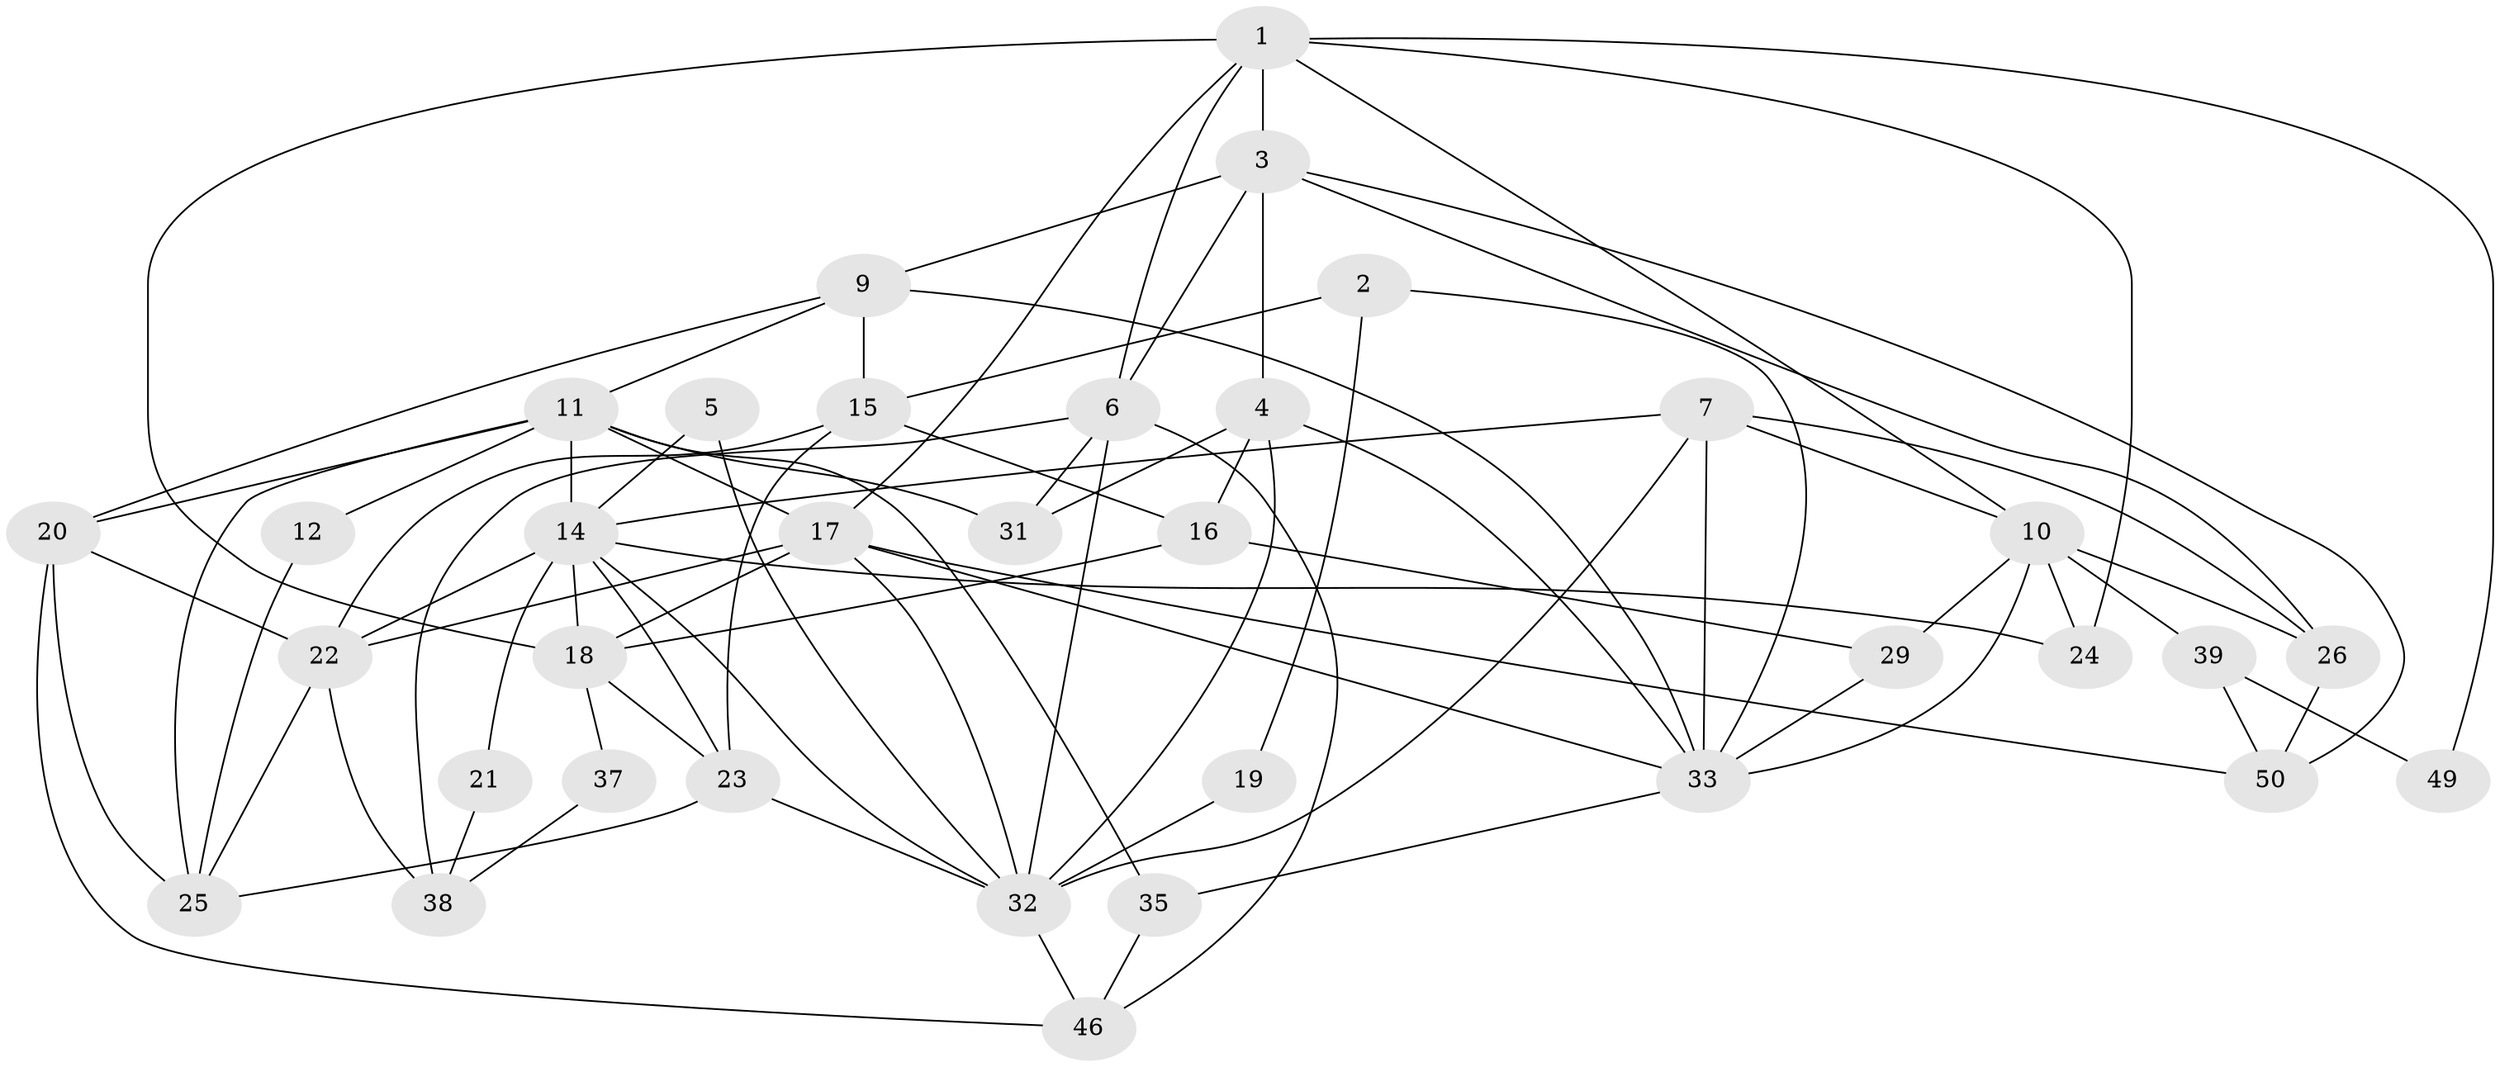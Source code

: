 // Generated by graph-tools (version 1.1) at 2025/24/03/03/25 07:24:00]
// undirected, 35 vertices, 82 edges
graph export_dot {
graph [start="1"]
  node [color=gray90,style=filled];
  1 [super="+48"];
  2;
  3 [super="+13"];
  4;
  5;
  6;
  7 [super="+8"];
  9 [super="+27"];
  10;
  11 [super="+28"];
  12;
  14 [super="+43"];
  15 [super="+47"];
  16 [super="+42"];
  17 [super="+34"];
  18 [super="+41"];
  19;
  20 [super="+45"];
  21;
  22 [super="+51"];
  23;
  24;
  25;
  26 [super="+44"];
  29 [super="+30"];
  31;
  32 [super="+36"];
  33 [super="+40"];
  35;
  37;
  38;
  39;
  46;
  49;
  50;
  1 -- 10;
  1 -- 49;
  1 -- 17;
  1 -- 3;
  1 -- 18;
  1 -- 6;
  1 -- 24;
  2 -- 15;
  2 -- 33;
  2 -- 19;
  3 -- 6;
  3 -- 26;
  3 -- 50;
  3 -- 4;
  3 -- 9;
  4 -- 16;
  4 -- 31;
  4 -- 33;
  4 -- 32;
  5 -- 14;
  5 -- 32;
  6 -- 31;
  6 -- 32;
  6 -- 38;
  6 -- 46;
  7 -- 32;
  7 -- 10;
  7 -- 33;
  7 -- 26;
  7 -- 14;
  9 -- 33;
  9 -- 20;
  9 -- 11;
  9 -- 15;
  10 -- 24;
  10 -- 39;
  10 -- 33;
  10 -- 26;
  10 -- 29;
  11 -- 14;
  11 -- 12 [weight=2];
  11 -- 31;
  11 -- 35;
  11 -- 17;
  11 -- 20;
  11 -- 25;
  12 -- 25;
  14 -- 23;
  14 -- 32;
  14 -- 21;
  14 -- 22;
  14 -- 24;
  14 -- 18;
  15 -- 23;
  15 -- 16;
  15 -- 22;
  16 -- 29;
  16 -- 18;
  17 -- 33;
  17 -- 50;
  17 -- 32;
  17 -- 18;
  17 -- 22;
  18 -- 23;
  18 -- 37;
  19 -- 32;
  20 -- 25;
  20 -- 22;
  20 -- 46;
  21 -- 38;
  22 -- 25;
  22 -- 38;
  23 -- 32;
  23 -- 25;
  26 -- 50;
  29 -- 33;
  32 -- 46;
  33 -- 35;
  35 -- 46;
  37 -- 38;
  39 -- 50;
  39 -- 49;
}
